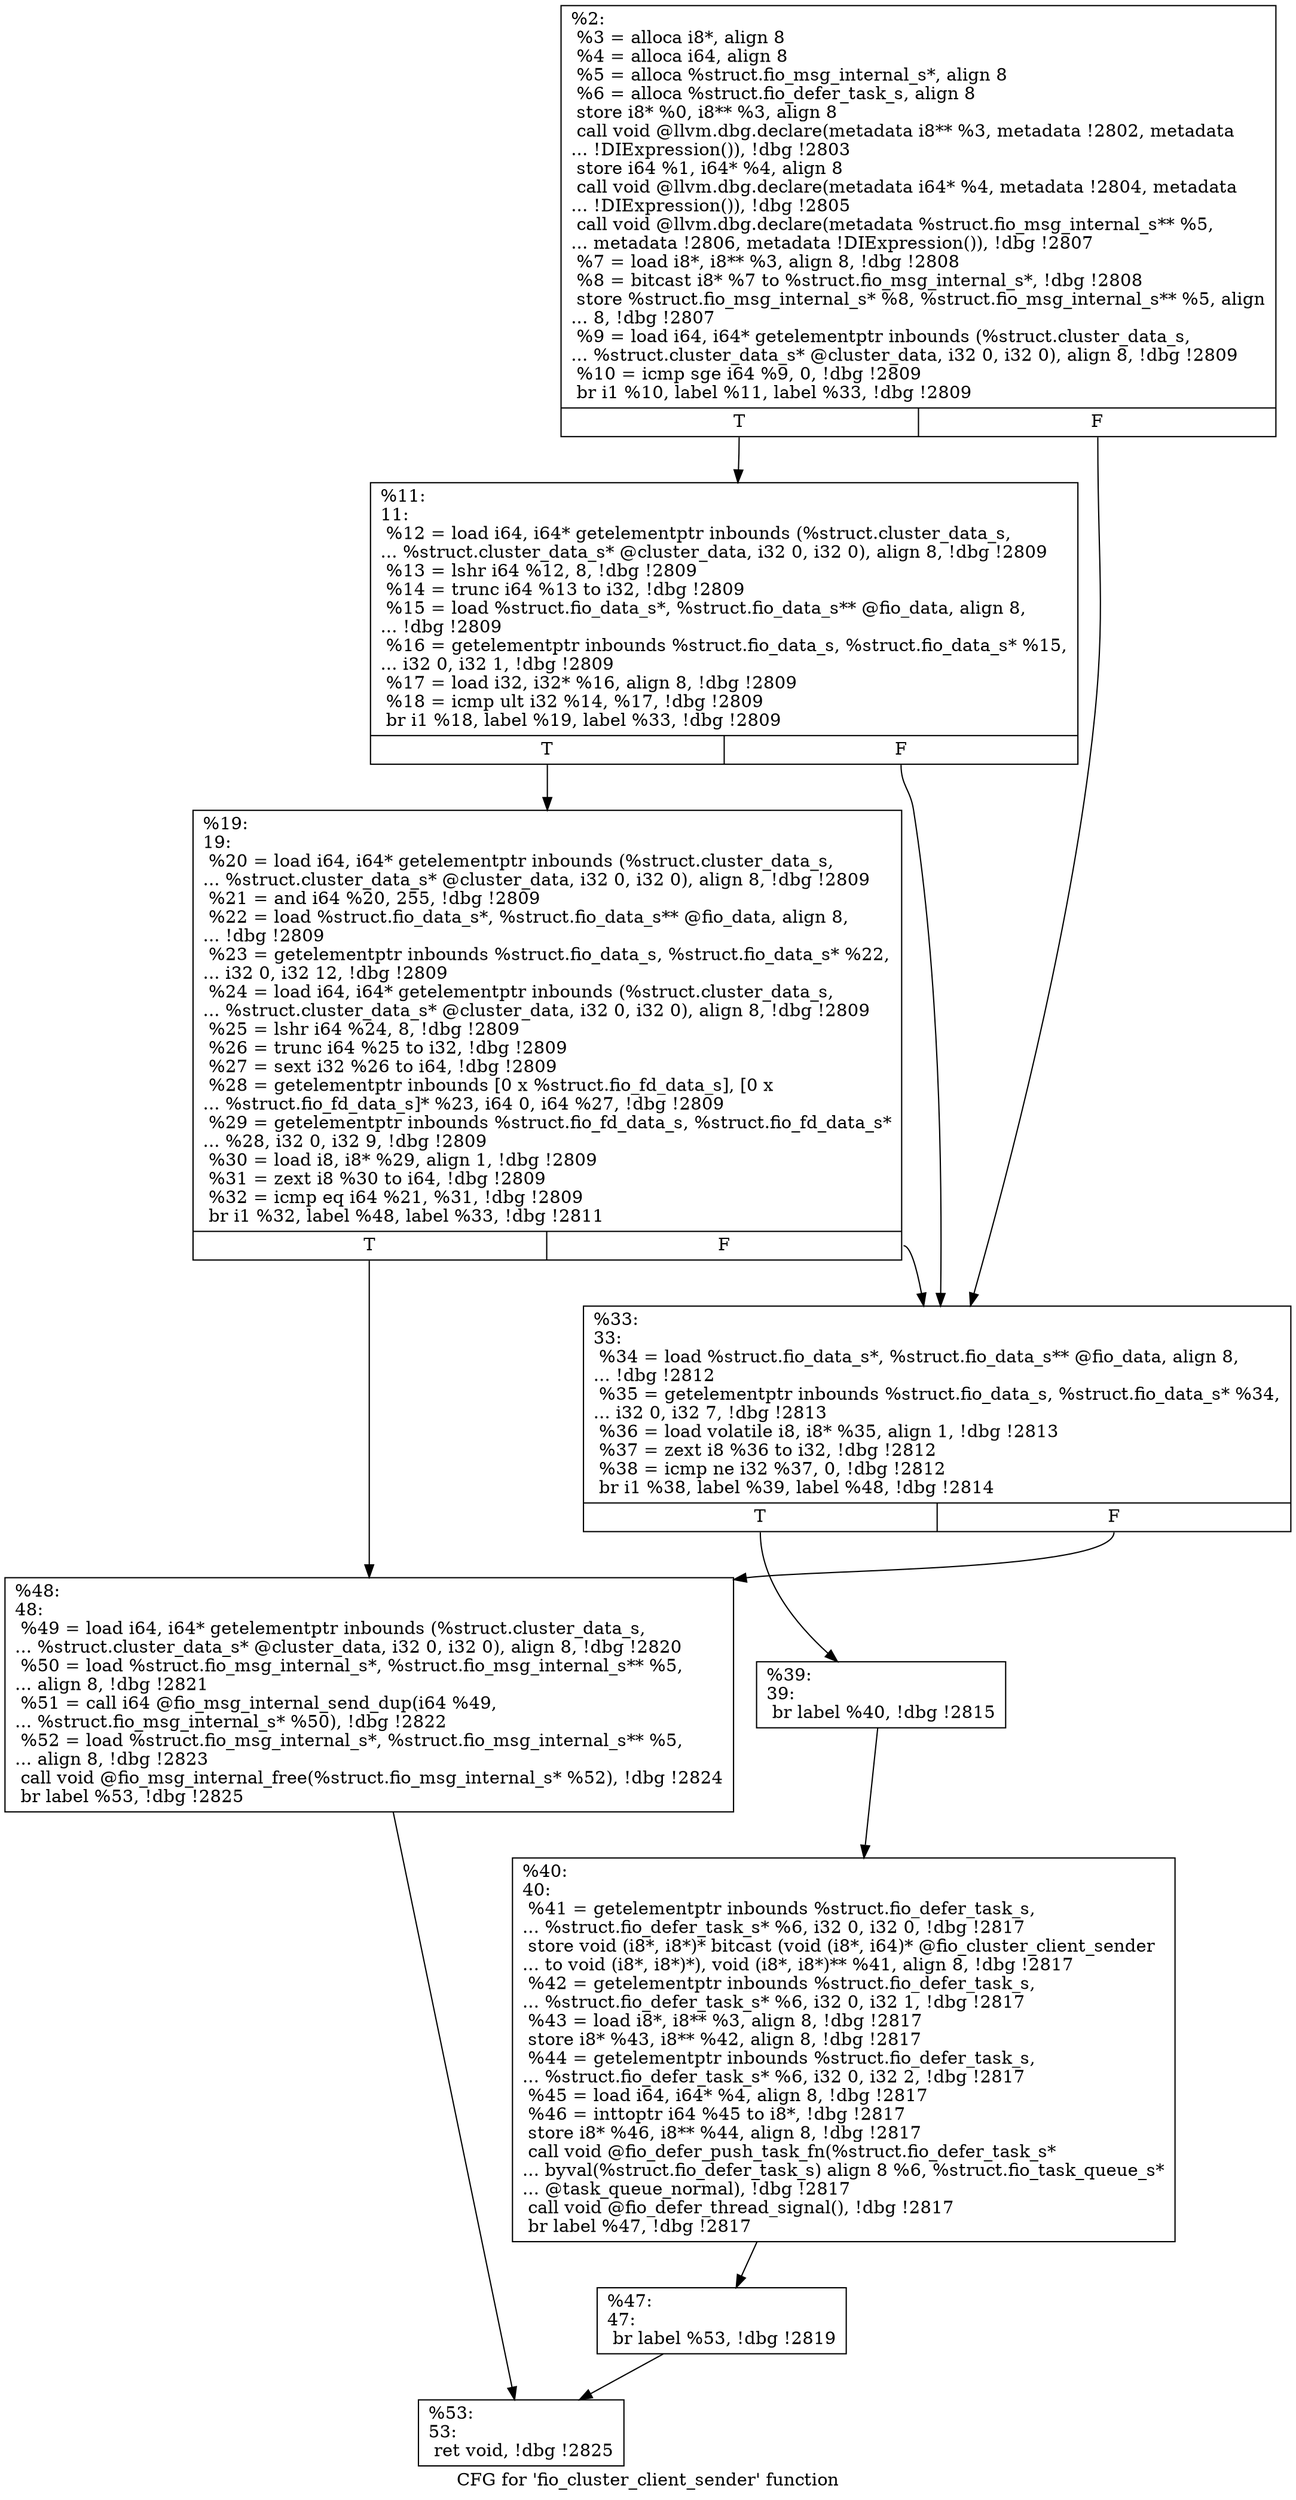 digraph "CFG for 'fio_cluster_client_sender' function" {
	label="CFG for 'fio_cluster_client_sender' function";

	Node0x5568514a6ba0 [shape=record,label="{%2:\l  %3 = alloca i8*, align 8\l  %4 = alloca i64, align 8\l  %5 = alloca %struct.fio_msg_internal_s*, align 8\l  %6 = alloca %struct.fio_defer_task_s, align 8\l  store i8* %0, i8** %3, align 8\l  call void @llvm.dbg.declare(metadata i8** %3, metadata !2802, metadata\l... !DIExpression()), !dbg !2803\l  store i64 %1, i64* %4, align 8\l  call void @llvm.dbg.declare(metadata i64* %4, metadata !2804, metadata\l... !DIExpression()), !dbg !2805\l  call void @llvm.dbg.declare(metadata %struct.fio_msg_internal_s** %5,\l... metadata !2806, metadata !DIExpression()), !dbg !2807\l  %7 = load i8*, i8** %3, align 8, !dbg !2808\l  %8 = bitcast i8* %7 to %struct.fio_msg_internal_s*, !dbg !2808\l  store %struct.fio_msg_internal_s* %8, %struct.fio_msg_internal_s** %5, align\l... 8, !dbg !2807\l  %9 = load i64, i64* getelementptr inbounds (%struct.cluster_data_s,\l... %struct.cluster_data_s* @cluster_data, i32 0, i32 0), align 8, !dbg !2809\l  %10 = icmp sge i64 %9, 0, !dbg !2809\l  br i1 %10, label %11, label %33, !dbg !2809\l|{<s0>T|<s1>F}}"];
	Node0x5568514a6ba0:s0 -> Node0x5568514a6bf0;
	Node0x5568514a6ba0:s1 -> Node0x5568514a6c90;
	Node0x5568514a6bf0 [shape=record,label="{%11:\l11:                                               \l  %12 = load i64, i64* getelementptr inbounds (%struct.cluster_data_s,\l... %struct.cluster_data_s* @cluster_data, i32 0, i32 0), align 8, !dbg !2809\l  %13 = lshr i64 %12, 8, !dbg !2809\l  %14 = trunc i64 %13 to i32, !dbg !2809\l  %15 = load %struct.fio_data_s*, %struct.fio_data_s** @fio_data, align 8,\l... !dbg !2809\l  %16 = getelementptr inbounds %struct.fio_data_s, %struct.fio_data_s* %15,\l... i32 0, i32 1, !dbg !2809\l  %17 = load i32, i32* %16, align 8, !dbg !2809\l  %18 = icmp ult i32 %14, %17, !dbg !2809\l  br i1 %18, label %19, label %33, !dbg !2809\l|{<s0>T|<s1>F}}"];
	Node0x5568514a6bf0:s0 -> Node0x5568514a6c40;
	Node0x5568514a6bf0:s1 -> Node0x5568514a6c90;
	Node0x5568514a6c40 [shape=record,label="{%19:\l19:                                               \l  %20 = load i64, i64* getelementptr inbounds (%struct.cluster_data_s,\l... %struct.cluster_data_s* @cluster_data, i32 0, i32 0), align 8, !dbg !2809\l  %21 = and i64 %20, 255, !dbg !2809\l  %22 = load %struct.fio_data_s*, %struct.fio_data_s** @fio_data, align 8,\l... !dbg !2809\l  %23 = getelementptr inbounds %struct.fio_data_s, %struct.fio_data_s* %22,\l... i32 0, i32 12, !dbg !2809\l  %24 = load i64, i64* getelementptr inbounds (%struct.cluster_data_s,\l... %struct.cluster_data_s* @cluster_data, i32 0, i32 0), align 8, !dbg !2809\l  %25 = lshr i64 %24, 8, !dbg !2809\l  %26 = trunc i64 %25 to i32, !dbg !2809\l  %27 = sext i32 %26 to i64, !dbg !2809\l  %28 = getelementptr inbounds [0 x %struct.fio_fd_data_s], [0 x\l... %struct.fio_fd_data_s]* %23, i64 0, i64 %27, !dbg !2809\l  %29 = getelementptr inbounds %struct.fio_fd_data_s, %struct.fio_fd_data_s*\l... %28, i32 0, i32 9, !dbg !2809\l  %30 = load i8, i8* %29, align 1, !dbg !2809\l  %31 = zext i8 %30 to i64, !dbg !2809\l  %32 = icmp eq i64 %21, %31, !dbg !2809\l  br i1 %32, label %48, label %33, !dbg !2811\l|{<s0>T|<s1>F}}"];
	Node0x5568514a6c40:s0 -> Node0x5568514a6dd0;
	Node0x5568514a6c40:s1 -> Node0x5568514a6c90;
	Node0x5568514a6c90 [shape=record,label="{%33:\l33:                                               \l  %34 = load %struct.fio_data_s*, %struct.fio_data_s** @fio_data, align 8,\l... !dbg !2812\l  %35 = getelementptr inbounds %struct.fio_data_s, %struct.fio_data_s* %34,\l... i32 0, i32 7, !dbg !2813\l  %36 = load volatile i8, i8* %35, align 1, !dbg !2813\l  %37 = zext i8 %36 to i32, !dbg !2812\l  %38 = icmp ne i32 %37, 0, !dbg !2812\l  br i1 %38, label %39, label %48, !dbg !2814\l|{<s0>T|<s1>F}}"];
	Node0x5568514a6c90:s0 -> Node0x5568514a6ce0;
	Node0x5568514a6c90:s1 -> Node0x5568514a6dd0;
	Node0x5568514a6ce0 [shape=record,label="{%39:\l39:                                               \l  br label %40, !dbg !2815\l}"];
	Node0x5568514a6ce0 -> Node0x5568514a6d30;
	Node0x5568514a6d30 [shape=record,label="{%40:\l40:                                               \l  %41 = getelementptr inbounds %struct.fio_defer_task_s,\l... %struct.fio_defer_task_s* %6, i32 0, i32 0, !dbg !2817\l  store void (i8*, i8*)* bitcast (void (i8*, i64)* @fio_cluster_client_sender\l... to void (i8*, i8*)*), void (i8*, i8*)** %41, align 8, !dbg !2817\l  %42 = getelementptr inbounds %struct.fio_defer_task_s,\l... %struct.fio_defer_task_s* %6, i32 0, i32 1, !dbg !2817\l  %43 = load i8*, i8** %3, align 8, !dbg !2817\l  store i8* %43, i8** %42, align 8, !dbg !2817\l  %44 = getelementptr inbounds %struct.fio_defer_task_s,\l... %struct.fio_defer_task_s* %6, i32 0, i32 2, !dbg !2817\l  %45 = load i64, i64* %4, align 8, !dbg !2817\l  %46 = inttoptr i64 %45 to i8*, !dbg !2817\l  store i8* %46, i8** %44, align 8, !dbg !2817\l  call void @fio_defer_push_task_fn(%struct.fio_defer_task_s*\l... byval(%struct.fio_defer_task_s) align 8 %6, %struct.fio_task_queue_s*\l... @task_queue_normal), !dbg !2817\l  call void @fio_defer_thread_signal(), !dbg !2817\l  br label %47, !dbg !2817\l}"];
	Node0x5568514a6d30 -> Node0x5568514a6d80;
	Node0x5568514a6d80 [shape=record,label="{%47:\l47:                                               \l  br label %53, !dbg !2819\l}"];
	Node0x5568514a6d80 -> Node0x5568514a6e20;
	Node0x5568514a6dd0 [shape=record,label="{%48:\l48:                                               \l  %49 = load i64, i64* getelementptr inbounds (%struct.cluster_data_s,\l... %struct.cluster_data_s* @cluster_data, i32 0, i32 0), align 8, !dbg !2820\l  %50 = load %struct.fio_msg_internal_s*, %struct.fio_msg_internal_s** %5,\l... align 8, !dbg !2821\l  %51 = call i64 @fio_msg_internal_send_dup(i64 %49,\l... %struct.fio_msg_internal_s* %50), !dbg !2822\l  %52 = load %struct.fio_msg_internal_s*, %struct.fio_msg_internal_s** %5,\l... align 8, !dbg !2823\l  call void @fio_msg_internal_free(%struct.fio_msg_internal_s* %52), !dbg !2824\l  br label %53, !dbg !2825\l}"];
	Node0x5568514a6dd0 -> Node0x5568514a6e20;
	Node0x5568514a6e20 [shape=record,label="{%53:\l53:                                               \l  ret void, !dbg !2825\l}"];
}
